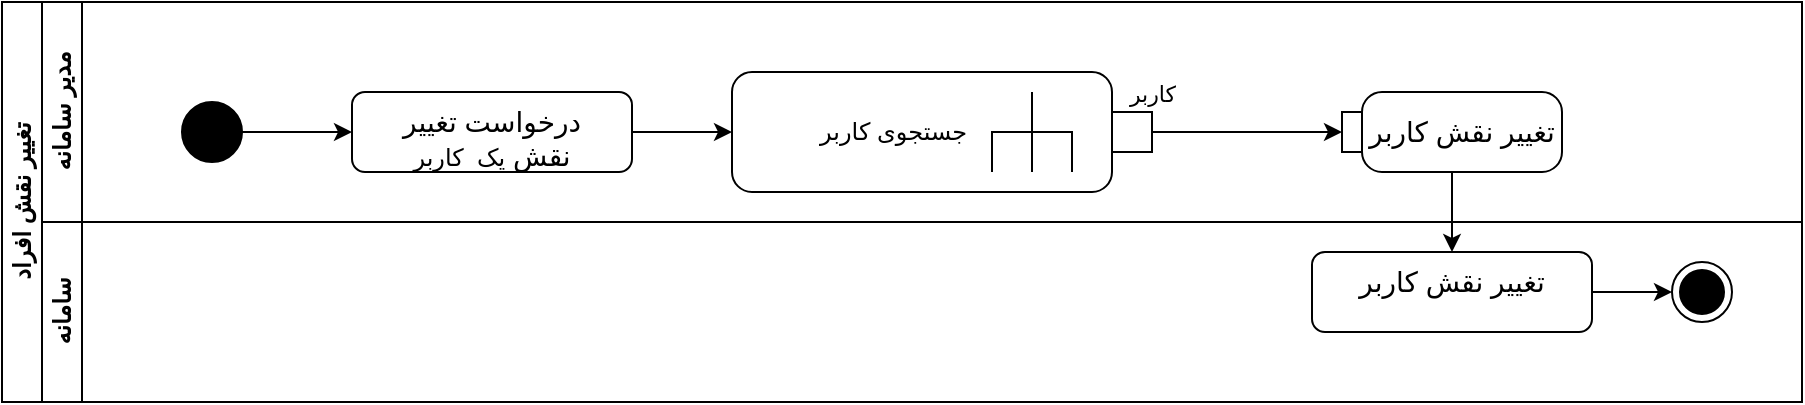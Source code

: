 <mxfile version="23.0.2" type="google">
  <diagram name="Page-1" id="mPhOlYmXuFZFDHjT9ovG">
    <mxGraphModel grid="1" page="1" gridSize="10" guides="1" tooltips="1" connect="1" arrows="1" fold="1" pageScale="1" pageWidth="850" pageHeight="1100" math="0" shadow="0">
      <root>
        <mxCell id="0" />
        <mxCell id="1" parent="0" />
        <mxCell id="ksABDUYITWmlOmz5YnNM-1" value="تغییر نقش افراد" style="swimlane;html=1;childLayout=stackLayout;resizeParent=1;resizeParentMax=0;horizontal=0;startSize=20;horizontalStack=0;" vertex="1" parent="1">
          <mxGeometry x="15" y="130" width="900" height="200" as="geometry" />
        </mxCell>
        <mxCell id="ksABDUYITWmlOmz5YnNM-2" value="مدیر سامانه" style="swimlane;html=1;startSize=20;horizontal=0;" vertex="1" parent="ksABDUYITWmlOmz5YnNM-1">
          <mxGeometry x="20" width="880" height="110" as="geometry" />
        </mxCell>
        <mxCell id="9HsMeeH3lVsEiJ-bBNnP-2" style="edgeStyle=orthogonalEdgeStyle;rounded=0;orthogonalLoop=1;jettySize=auto;html=1;" edge="1" parent="ksABDUYITWmlOmz5YnNM-2" source="ksABDUYITWmlOmz5YnNM-4" target="9HsMeeH3lVsEiJ-bBNnP-1">
          <mxGeometry relative="1" as="geometry" />
        </mxCell>
        <mxCell id="ksABDUYITWmlOmz5YnNM-4" value="" style="ellipse;fillColor=strokeColor;html=1;" vertex="1" parent="ksABDUYITWmlOmz5YnNM-2">
          <mxGeometry x="70" y="50" width="30" height="30" as="geometry" />
        </mxCell>
        <mxCell id="3zGB5L3QHBeel2qYfL21-2" value="" style="edgeStyle=orthogonalEdgeStyle;rounded=0;orthogonalLoop=1;jettySize=auto;html=1;" edge="1" parent="ksABDUYITWmlOmz5YnNM-2" source="9HsMeeH3lVsEiJ-bBNnP-1" target="3zGB5L3QHBeel2qYfL21-1">
          <mxGeometry relative="1" as="geometry" />
        </mxCell>
        <mxCell id="9HsMeeH3lVsEiJ-bBNnP-1" value="&lt;font style=&quot;font-size: 14px;&quot;&gt;درخواست تغییر نقش&amp;nbsp;&lt;/font&gt;یک&amp;nbsp; کاربر&lt;br&gt;" style="html=1;align=center;verticalAlign=top;rounded=1;absoluteArcSize=1;arcSize=13;dashed=0;whiteSpace=wrap;" vertex="1" parent="ksABDUYITWmlOmz5YnNM-2">
          <mxGeometry x="155" y="45" width="140" height="40" as="geometry" />
        </mxCell>
        <mxCell id="3zGB5L3QHBeel2qYfL21-1" value="جستجوی کاربر&amp;nbsp; &amp;nbsp; &amp;nbsp; &amp;nbsp; &amp;nbsp;&amp;nbsp;" style="shape=mxgraph.uml25.behaviorAction;html=1;rounded=1;absoluteArcSize=1;arcSize=10;align=center;spacingLeft=5;whiteSpace=wrap;" vertex="1" parent="ksABDUYITWmlOmz5YnNM-2">
          <mxGeometry x="345" y="35" width="190" height="60" as="geometry" />
        </mxCell>
        <mxCell id="3zGB5L3QHBeel2qYfL21-9" value="" style="edgeStyle=orthogonalEdgeStyle;rounded=0;orthogonalLoop=1;jettySize=auto;html=1;" edge="1" parent="ksABDUYITWmlOmz5YnNM-2" source="3zGB5L3QHBeel2qYfL21-3" target="3zGB5L3QHBeel2qYfL21-7">
          <mxGeometry relative="1" as="geometry">
            <mxPoint x="575" y="65" as="targetPoint" />
          </mxGeometry>
        </mxCell>
        <mxCell id="3zGB5L3QHBeel2qYfL21-10" value="کاربر" style="edgeLabel;html=1;align=center;verticalAlign=middle;resizable=0;points=[];" connectable="0" vertex="1" parent="3zGB5L3QHBeel2qYfL21-9">
          <mxGeometry x="-0.041" y="1" relative="1" as="geometry">
            <mxPoint x="-46" y="-18" as="offset" />
          </mxGeometry>
        </mxCell>
        <mxCell id="3zGB5L3QHBeel2qYfL21-3" value="" style="whiteSpace=wrap;html=1;aspect=fixed;" vertex="1" parent="ksABDUYITWmlOmz5YnNM-2">
          <mxGeometry x="535" y="55" width="20" height="20" as="geometry" />
        </mxCell>
        <mxCell id="3zGB5L3QHBeel2qYfL21-7" value="&lt;font style=&quot;font-size: 14px;&quot;&gt;تغییر نقش کاربر&lt;/font&gt;" style="shape=mxgraph.uml25.action;html=1;align=center;verticalAlign=middle;absoluteArcSize=1;arcSize=10;dashed=0;spacingLeft=10;flipH=1;whiteSpace=wrap;" vertex="1" parent="ksABDUYITWmlOmz5YnNM-2">
          <mxGeometry x="650" y="45" width="110" height="40" as="geometry" />
        </mxCell>
        <mxCell id="ksABDUYITWmlOmz5YnNM-6" value="سامانه" style="swimlane;html=1;startSize=20;horizontal=0;" vertex="1" parent="ksABDUYITWmlOmz5YnNM-1">
          <mxGeometry x="20" y="110" width="880" height="90" as="geometry">
            <mxRectangle x="20" y="180" width="580" height="30" as="alternateBounds" />
          </mxGeometry>
        </mxCell>
        <mxCell id="ksABDUYITWmlOmz5YnNM-7" value="" style="ellipse;html=1;shape=endState;fillColor=strokeColor;" vertex="1" parent="ksABDUYITWmlOmz5YnNM-6">
          <mxGeometry x="815" y="20" width="30" height="30" as="geometry" />
        </mxCell>
        <mxCell id="RQctnDBxeSe_e9nEUGRG-2" style="edgeStyle=orthogonalEdgeStyle;rounded=0;orthogonalLoop=1;jettySize=auto;html=1;" edge="1" parent="ksABDUYITWmlOmz5YnNM-6" source="9HsMeeH3lVsEiJ-bBNnP-3" target="ksABDUYITWmlOmz5YnNM-7">
          <mxGeometry relative="1" as="geometry" />
        </mxCell>
        <mxCell id="9HsMeeH3lVsEiJ-bBNnP-3" value="&lt;span style=&quot;font-size: 14px;&quot;&gt;تغییر نقش کاربر&lt;/span&gt;" style="html=1;align=center;verticalAlign=top;rounded=1;absoluteArcSize=1;arcSize=13;dashed=0;whiteSpace=wrap;" vertex="1" parent="ksABDUYITWmlOmz5YnNM-6">
          <mxGeometry x="635" y="15" width="140" height="40" as="geometry" />
        </mxCell>
        <mxCell id="RQctnDBxeSe_e9nEUGRG-3" style="edgeStyle=orthogonalEdgeStyle;rounded=0;orthogonalLoop=1;jettySize=auto;html=1;" edge="1" parent="ksABDUYITWmlOmz5YnNM-1" source="3zGB5L3QHBeel2qYfL21-7" target="9HsMeeH3lVsEiJ-bBNnP-3">
          <mxGeometry relative="1" as="geometry" />
        </mxCell>
      </root>
    </mxGraphModel>
  </diagram>
</mxfile>

